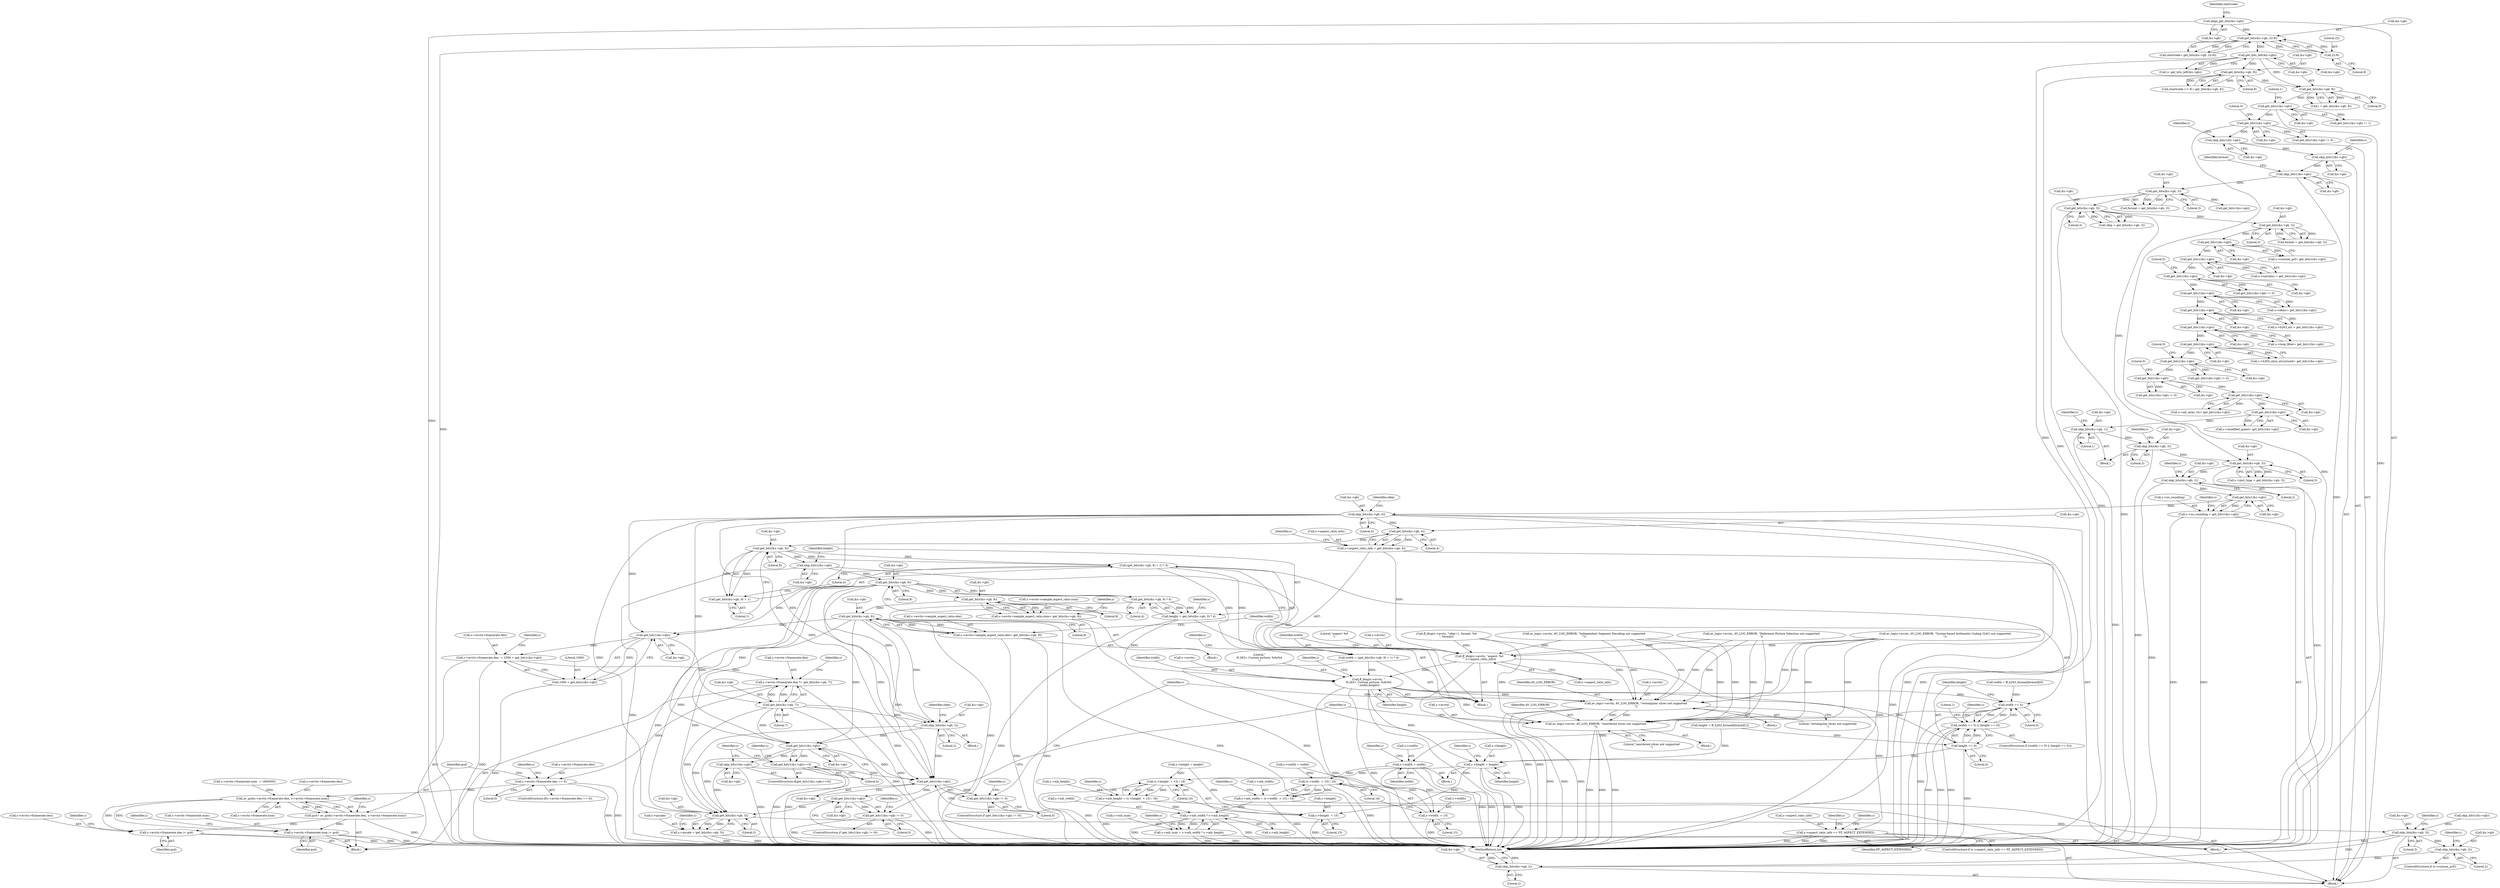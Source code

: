 digraph "0_libav_0a49a62f998747cfa564d98d36a459fe70d3299b@pointer" {
"1000703" [label="(Call,get_bits1(&s->gb))"];
"1000693" [label="(Call,skip_bits(&s->gb, 2))"];
"1000638" [label="(Call,get_bits(&s->gb, 3))"];
"1000612" [label="(Call,skip_bits(&s->gb, 3))"];
"1000606" [label="(Call,skip_bits(&s->gb, 1))"];
"1000592" [label="(Call,get_bits1(&s->gb))"];
"1000583" [label="(Call,get_bits1(&s->gb))"];
"1000566" [label="(Call,get_bits1(&s->gb))"];
"1000551" [label="(Call,get_bits1(&s->gb))"];
"1000544" [label="(Call,get_bits1(&s->gb))"];
"1000520" [label="(Call,get_bits1(&s->gb))"];
"1000511" [label="(Call,get_bits1(&s->gb))"];
"1000502" [label="(Call,get_bits1(&s->gb))"];
"1000485" [label="(Call,get_bits1(&s->gb))"];
"1000478" [label="(Call,get_bits1(&s->gb))"];
"1000469" [label="(Call,get_bits1(&s->gb))"];
"1000453" [label="(Call,get_bits(&s->gb, 3))"];
"1000440" [label="(Call,get_bits(&s->gb, 3))"];
"1000292" [label="(Call,get_bits(&s->gb, 3))"];
"1000285" [label="(Call,skip_bits1(&s->gb))"];
"1000280" [label="(Call,skip_bits1(&s->gb))"];
"1000275" [label="(Call,skip_bits1(&s->gb))"];
"1000259" [label="(Call,get_bits1(&s->gb))"];
"1000241" [label="(Call,get_bits1(&s->gb))"];
"1000207" [label="(Call,get_bits(&s->gb, 8))"];
"1000179" [label="(Call,get_bits(&s->gb, 8))"];
"1000160" [label="(Call,get_bits_left(&s->gb))"];
"1000149" [label="(Call,get_bits(&s->gb, 22-8))"];
"1000142" [label="(Call,align_get_bits(&s->gb))"];
"1000154" [label="(Call,22-8)"];
"1000699" [label="(Call,s->no_rounding = get_bits1(&s->gb))"];
"1000708" [label="(Call,skip_bits(&s->gb, 4))"];
"1000726" [label="(Call,get_bits(&s->gb, 4))"];
"1000722" [label="(Call,s->aspect_ratio_info = get_bits(&s->gb, 4))"];
"1000732" [label="(Call,ff_dlog(s->avctx, \"aspect: %d\n\", s->aspect_ratio_info))"];
"1000767" [label="(Call,ff_dlog(s->avctx, \"\nH.263+ Custom picture: %dx%d\n\",width,height))"];
"1000841" [label="(Call,width == 0)"];
"1000840" [label="(Call,(width == 0) || (height == 0))"];
"1000850" [label="(Call,s->width = width)"];
"1001041" [label="(Call,(s->width  + 15) / 16)"];
"1001037" [label="(Call,s->mb_width = (s->width  + 15) / 16)"];
"1001063" [label="(Call,s->mb_width * s->mb_height)"];
"1001059" [label="(Call,s->mb_num = s->mb_width * s->mb_height)"];
"1001042" [label="(Call,s->width  + 15)"];
"1000844" [label="(Call,height == 0)"];
"1000855" [label="(Call,s->height = height)"];
"1001052" [label="(Call,(s->height  + 15) / 16)"];
"1001048" [label="(Call,s->mb_height = (s->height  + 15) / 16)"];
"1001053" [label="(Call,s->height  + 15)"];
"1001006" [label="(Call,av_log(s->avctx, AV_LOG_ERROR, \"rectangular slices not supported\n\"))"];
"1001021" [label="(Call,av_log(s->avctx, AV_LOG_ERROR, \"unordered slices not supported\n\"))"];
"1000775" [label="(Call,s->aspect_ratio_info == FF_ASPECT_EXTENDED)"];
"1000744" [label="(Call,get_bits(&s->gb, 9))"];
"1000742" [label="(Call,(get_bits(&s->gb, 9) + 1) * 4)"];
"1000740" [label="(Call,width = (get_bits(&s->gb, 9) + 1) * 4)"];
"1000743" [label="(Call,get_bits(&s->gb, 9) + 1)"];
"1000752" [label="(Call,skip_bits1(&s->gb))"];
"1000760" [label="(Call,get_bits(&s->gb, 9))"];
"1000759" [label="(Call,get_bits(&s->gb, 9) * 4)"];
"1000757" [label="(Call,height = get_bits(&s->gb, 9) * 4)"];
"1000789" [label="(Call,get_bits(&s->gb, 8))"];
"1000781" [label="(Call,s->avctx->sample_aspect_ratio.num= get_bits(&s->gb, 8))"];
"1000803" [label="(Call,get_bits(&s->gb, 8))"];
"1000795" [label="(Call,s->avctx->sample_aspect_ratio.den= get_bits(&s->gb, 8))"];
"1000885" [label="(Call,get_bits1(&s->gb))"];
"1000875" [label="(Call,s->avctx->framerate.den  = 1000 + get_bits1(&s->gb))"];
"1000890" [label="(Call,s->avctx->framerate.den *= get_bits(&s->gb, 7))"];
"1000905" [label="(Call,s->avctx->framerate.den == 0)"];
"1000924" [label="(Call,av_gcd(s->avctx->framerate.den, s->avctx->framerate.num))"];
"1000922" [label="(Call,gcd= av_gcd(s->avctx->framerate.den, s->avctx->framerate.num))"];
"1000939" [label="(Call,s->avctx->framerate.den /= gcd)"];
"1000948" [label="(Call,s->avctx->framerate.num /= gcd)"];
"1000883" [label="(Call,1000 + get_bits1(&s->gb))"];
"1000898" [label="(Call,get_bits(&s->gb, 7))"];
"1000965" [label="(Call,skip_bits(&s->gb, 2))"];
"1000981" [label="(Call,get_bits1(&s->gb))"];
"1000980" [label="(Call,get_bits1(&s->gb)==0)"];
"1000987" [label="(Call,skip_bits1(&s->gb))"];
"1000999" [label="(Call,get_bits1(&s->gb))"];
"1000998" [label="(Call,get_bits1(&s->gb) != 0)"];
"1001014" [label="(Call,get_bits1(&s->gb))"];
"1001013" [label="(Call,get_bits1(&s->gb) != 0)"];
"1001031" [label="(Call,get_bits(&s->gb, 5))"];
"1001027" [label="(Call,s->qscale = get_bits(&s->gb, 5))"];
"1001070" [label="(Call,skip_bits(&s->gb, 3))"];
"1001080" [label="(Call,skip_bits(&s->gb, 2))"];
"1001086" [label="(Call,skip_bits(&s->gb, 2))"];
"1001041" [label="(Call,(s->width  + 15) / 16)"];
"1000731" [label="(Literal,4)"];
"1000700" [label="(Call,s->no_rounding)"];
"1000490" [label="(Literal,0)"];
"1001054" [label="(Call,s->height)"];
"1000795" [label="(Call,s->avctx->sample_aspect_ratio.den= get_bits(&s->gb, 8))"];
"1000160" [label="(Call,get_bits_left(&s->gb))"];
"1001076" [label="(ControlStructure,if (s->custom_pcf))"];
"1000588" [label="(Call,s->modified_quant= get_bits1(&s->gb))"];
"1000855" [label="(Call,s->height = height)"];
"1000638" [label="(Call,get_bits(&s->gb, 3))"];
"1000693" [label="(Call,skip_bits(&s->gb, 2))"];
"1000156" [label="(Literal,8)"];
"1000606" [label="(Call,skip_bits(&s->gb, 1))"];
"1000184" [label="(Literal,8)"];
"1000726" [label="(Call,get_bits(&s->gb, 4))"];
"1000550" [label="(Call,get_bits1(&s->gb) != 0)"];
"1001060" [label="(Call,s->mb_num)"];
"1000440" [label="(Call,get_bits(&s->gb, 3))"];
"1000799" [label="(Identifier,s)"];
"1000925" [label="(Call,s->avctx->framerate.den)"];
"1000634" [label="(Call,s->pict_type = get_bits(&s->gb, 3))"];
"1001053" [label="(Call,s->height  + 15)"];
"1000782" [label="(Call,s->avctx->sample_aspect_ratio.num)"];
"1001089" [label="(Identifier,s)"];
"1000765" [label="(Literal,9)"];
"1001081" [label="(Call,&s->gb)"];
"1000479" [label="(Call,&s->gb)"];
"1001057" [label="(Literal,15)"];
"1000551" [label="(Call,get_bits1(&s->gb))"];
"1000212" [label="(Literal,8)"];
"1000780" [label="(Block,)"];
"1000876" [label="(Call,s->avctx->framerate.den)"];
"1001005" [label="(Block,)"];
"1000932" [label="(Call,s->avctx->framerate.num)"];
"1001012" [label="(ControlStructure,if (get_bits1(&s->gb) != 0))"];
"1000566" [label="(Call,get_bits1(&s->gb))"];
"1000727" [label="(Call,&s->gb)"];
"1000431" [label="(Block,)"];
"1000242" [label="(Call,&s->gb)"];
"1000922" [label="(Call,gcd= av_gcd(s->avctx->framerate.den, s->avctx->framerate.num))"];
"1000884" [label="(Literal,1000)"];
"1000859" [label="(Identifier,height)"];
"1000990" [label="(Identifier,s)"];
"1000507" [label="(Call,s->h263_aic = get_bits1(&s->gb))"];
"1000844" [label="(Call,height == 0)"];
"1000909" [label="(Identifier,s)"];
"1000785" [label="(Identifier,s)"];
"1000260" [label="(Call,&s->gb)"];
"1000297" [label="(Literal,3)"];
"1000454" [label="(Call,&s->gb)"];
"1000742" [label="(Call,(get_bits(&s->gb, 9) + 1) * 4)"];
"1000864" [label="(Block,)"];
"1000904" [label="(ControlStructure,if(s->avctx->framerate.den == 0))"];
"1000723" [label="(Call,s->aspect_ratio_info)"];
"1000636" [label="(Identifier,s)"];
"1001046" [label="(Literal,15)"];
"1000862" [label="(Identifier,s)"];
"1000338" [label="(Call,get_bits1(&s->gb))"];
"1000794" [label="(Literal,8)"];
"1000611" [label="(Literal,1)"];
"1000949" [label="(Call,s->avctx->framerate.num)"];
"1000486" [label="(Call,&s->gb)"];
"1000947" [label="(Identifier,gcd)"];
"1000846" [label="(Literal,0)"];
"1001026" [label="(Literal,\"unordered slices not supported\n\")"];
"1000545" [label="(Call,&s->gb)"];
"1001028" [label="(Call,s->qscale)"];
"1000584" [label="(Call,&s->gb)"];
"1000999" [label="(Call,get_bits1(&s->gb))"];
"1000736" [label="(Literal,\"aspect: %d\n\")"];
"1001071" [label="(Call,&s->gb)"];
"1000154" [label="(Call,22-8)"];
"1000890" [label="(Call,s->avctx->framerate.den *= get_bits(&s->gb, 7))"];
"1000722" [label="(Call,s->aspect_ratio_info = get_bits(&s->gb, 4))"];
"1001007" [label="(Call,s->avctx)"];
"1000556" [label="(Literal,0)"];
"1000866" [label="(Call,s->avctx->framerate.num  = 1800000)"];
"1000852" [label="(Identifier,s)"];
"1001000" [label="(Call,&s->gb)"];
"1000997" [label="(ControlStructure,if (get_bits1(&s->gb) != 0))"];
"1000281" [label="(Call,&s->gb)"];
"1000573" [label="(Call,av_log(s->avctx, AV_LOG_ERROR, \"Independent Segment Decoding not supported\n\"))"];
"1000839" [label="(ControlStructure,if ((width == 0) || (height == 0)))"];
"1001067" [label="(Call,s->mb_height)"];
"1001011" [label="(Literal,\"rectangular slices not supported\n\")"];
"1000774" [label="(ControlStructure,if (s->aspect_ratio_info == FF_ASPECT_EXTENDED))"];
"1000743" [label="(Call,get_bits(&s->gb, 9) + 1)"];
"1000758" [label="(Identifier,height)"];
"1001037" [label="(Call,s->mb_width = (s->width  + 15) / 16)"];
"1000733" [label="(Call,s->avctx)"];
"1000790" [label="(Call,&s->gb)"];
"1000886" [label="(Call,&s->gb)"];
"1000970" [label="(Literal,2)"];
"1000288" [label="(Identifier,s)"];
"1000972" [label="(Identifier,ufep)"];
"1000744" [label="(Call,get_bits(&s->gb, 9))"];
"1000592" [label="(Call,get_bits1(&s->gb))"];
"1000258" [label="(Call,get_bits1(&s->gb) != 0)"];
"1000478" [label="(Call,get_bits1(&s->gb))"];
"1000716" [label="(Block,)"];
"1000147" [label="(Call,startcode= get_bits(&s->gb, 22-8))"];
"1000708" [label="(Call,skip_bits(&s->gb, 4))"];
"1001087" [label="(Call,&s->gb)"];
"1000516" [label="(Call,s->loop_filter= get_bits1(&s->gb))"];
"1000831" [label="(Call,height = ff_h263_format[format][1])"];
"1000450" [label="(Block,)"];
"1000903" [label="(Literal,7)"];
"1001019" [label="(Literal,0)"];
"1000643" [label="(Literal,3)"];
"1000751" [label="(Literal,4)"];
"1000241" [label="(Call,get_bits1(&s->gb))"];
"1000474" [label="(Call,s->umvplus = get_bits1(&s->gb))"];
"1000854" [label="(Identifier,width)"];
"1000552" [label="(Call,&s->gb)"];
"1000175" [label="(Call,(startcode << 8) | get_bits(&s->gb, 8))"];
"1000766" [label="(Literal,4)"];
"1000982" [label="(Call,&s->gb)"];
"1001031" [label="(Call,get_bits(&s->gb, 5))"];
"1000987" [label="(Call,skip_bits1(&s->gb))"];
"1001058" [label="(Literal,16)"];
"1000883" [label="(Call,1000 + get_bits1(&s->gb))"];
"1000981" [label="(Call,get_bits1(&s->gb))"];
"1001080" [label="(Call,skip_bits(&s->gb, 2))"];
"1000737" [label="(Call,s->aspect_ratio_info)"];
"1000292" [label="(Call,get_bits(&s->gb, 3))"];
"1000745" [label="(Call,&s->gb)"];
"1001020" [label="(Block,)"];
"1000845" [label="(Identifier,height)"];
"1000275" [label="(Call,skip_bits1(&s->gb))"];
"1000544" [label="(Call,get_bits1(&s->gb))"];
"1000713" [label="(Literal,4)"];
"1000775" [label="(Call,s->aspect_ratio_info == FF_ASPECT_EXTENDED)"];
"1000704" [label="(Call,&s->gb)"];
"1000773" [label="(Identifier,height)"];
"1000161" [label="(Call,&s->gb)"];
"1001049" [label="(Call,s->mb_height)"];
"1001059" [label="(Call,s->mb_num = s->mb_width * s->mb_height)"];
"1000485" [label="(Call,get_bits1(&s->gb))"];
"1000143" [label="(Call,&s->gb)"];
"1001017" [label="(Identifier,s)"];
"1000521" [label="(Call,&s->gb)"];
"1000286" [label="(Call,&s->gb)"];
"1000777" [label="(Identifier,s)"];
"1001027" [label="(Call,s->qscale = get_bits(&s->gb, 5))"];
"1000520" [label="(Call,get_bits1(&s->gb))"];
"1000966" [label="(Call,&s->gb)"];
"1000498" [label="(Call,s->obmc= get_bits1(&s->gb))"];
"1000639" [label="(Call,&s->gb)"];
"1000757" [label="(Call,height = get_bits(&s->gb, 9) * 4)"];
"1000613" [label="(Call,&s->gb)"];
"1000998" [label="(Call,get_bits1(&s->gb) != 0)"];
"1000511" [label="(Call,get_bits1(&s->gb))"];
"1000772" [label="(Identifier,width)"];
"1000470" [label="(Call,&s->gb)"];
"1001085" [label="(Literal,2)"];
"1000259" [label="(Call,get_bits1(&s->gb))"];
"1000240" [label="(Call,get_bits1(&s->gb) != 1)"];
"1001006" [label="(Call,av_log(s->avctx, AV_LOG_ERROR, \"rectangular slices not supported\n\"))"];
"1001043" [label="(Call,s->width)"];
"1000875" [label="(Call,s->avctx->framerate.den  = 1000 + get_bits1(&s->gb))"];
"1000768" [label="(Call,s->avctx)"];
"1000280" [label="(Call,skip_bits1(&s->gb))"];
"1000558" [label="(Call,av_log(s->avctx, AV_LOG_ERROR, \"Reference Picture Selection not supported\n\"))"];
"1000290" [label="(Call,format = get_bits(&s->gb, 3))"];
"1000502" [label="(Call,get_bits1(&s->gb))"];
"1001013" [label="(Call,get_bits1(&s->gb) != 0)"];
"1001078" [label="(Identifier,s)"];
"1000423" [label="(Call,s->height = height)"];
"1000906" [label="(Call,s->avctx->framerate.den)"];
"1001039" [label="(Identifier,s)"];
"1000740" [label="(Call,width = (get_bits(&s->gb, 9) + 1) * 4)"];
"1000849" [label="(Literal,1)"];
"1000150" [label="(Call,&s->gb)"];
"1000965" [label="(Call,skip_bits(&s->gb, 2))"];
"1000940" [label="(Call,s->avctx->framerate.den)"];
"1001014" [label="(Call,get_bits1(&s->gb))"];
"1001073" [label="(Identifier,s)"];
"1001091" [label="(Literal,2)"];
"1000458" [label="(Literal,3)"];
"1000283" [label="(Identifier,s)"];
"1000841" [label="(Call,width == 0)"];
"1000755" [label="(Identifier,s)"];
"1000980" [label="(Call,get_bits1(&s->gb)==0)"];
"1000979" [label="(ControlStructure,if(get_bits1(&s->gb)==0))"];
"1000850" [label="(Call,s->width = width)"];
"1000804" [label="(Call,&s->gb)"];
"1000952" [label="(Identifier,s)"];
"1000741" [label="(Identifier,width)"];
"1000905" [label="(Call,s->avctx->framerate.den == 0)"];
"1000451" [label="(Call,format = get_bits(&s->gb, 3))"];
"1000752" [label="(Call,skip_bits1(&s->gb))"];
"1000699" [label="(Call,s->no_rounding = get_bits1(&s->gb))"];
"1001048" [label="(Call,s->mb_height = (s->height  + 15) / 16)"];
"1000734" [label="(Identifier,s)"];
"1001038" [label="(Call,s->mb_width)"];
"1000779" [label="(Identifier,FF_ASPECT_EXTENDED)"];
"1000840" [label="(Call,(width == 0) || (height == 0))"];
"1000750" [label="(Literal,1)"];
"1000698" [label="(Literal,2)"];
"1001008" [label="(Identifier,s)"];
"1000808" [label="(Literal,8)"];
"1001025" [label="(Identifier,AV_LOG_ERROR)"];
"1000894" [label="(Identifier,s)"];
"1000492" [label="(Call,av_log(s->avctx, AV_LOG_ERROR, \"Syntax-based Arithmetic Coding (SAC) not supported\n\"))"];
"1000607" [label="(Call,&s->gb)"];
"1000898" [label="(Call,get_bits(&s->gb, 7))"];
"1000413" [label="(Call,skip_bits1(&s->gb))"];
"1000617" [label="(Literal,3)"];
"1000438" [label="(Call,ufep = get_bits(&s->gb, 3))"];
"1001036" [label="(Literal,5)"];
"1000512" [label="(Call,&s->gb)"];
"1001050" [label="(Identifier,s)"];
"1000948" [label="(Call,s->avctx->framerate.num /= gcd)"];
"1000899" [label="(Call,&s->gb)"];
"1000986" [label="(Literal,0)"];
"1000761" [label="(Call,&s->gb)"];
"1000579" [label="(Call,s->alt_inter_vlc= get_bits1(&s->gb))"];
"1000453" [label="(Call,get_bits(&s->gb, 3))"];
"1001023" [label="(Identifier,s)"];
"1000789" [label="(Call,get_bits(&s->gb, 8))"];
"1000583" [label="(Call,get_bits1(&s->gb))"];
"1000939" [label="(Call,s->avctx->framerate.den /= gcd)"];
"1000148" [label="(Identifier,startcode)"];
"1000469" [label="(Call,get_bits1(&s->gb))"];
"1000923" [label="(Identifier,gcd)"];
"1000856" [label="(Call,s->height)"];
"1000540" [label="(Call,s->h263_slice_structured= get_bits1(&s->gb))"];
"1000179" [label="(Call,get_bits(&s->gb, 8))"];
"1000769" [label="(Identifier,s)"];
"1000759" [label="(Call,get_bits(&s->gb, 9) * 4)"];
"1000593" [label="(Call,&s->gb)"];
"1000924" [label="(Call,av_gcd(s->avctx->framerate.den, s->avctx->framerate.num))"];
"1000612" [label="(Call,skip_bits(&s->gb, 3))"];
"1000703" [label="(Call,get_bits1(&s->gb))"];
"1000445" [label="(Literal,3)"];
"1000246" [label="(Literal,1)"];
"1000459" [label="(Call,ff_dlog(s->avctx, \"ufep=1, format: %d\n\", format))"];
"1001022" [label="(Call,s->avctx)"];
"1000142" [label="(Call,align_get_bits(&s->gb))"];
"1000205" [label="(Call,i = get_bits(&s->gb, 8))"];
"1000814" [label="(Identifier,s)"];
"1000285" [label="(Call,skip_bits1(&s->gb))"];
"1000916" [label="(Identifier,s)"];
"1000207" [label="(Call,get_bits(&s->gb, 8))"];
"1000943" [label="(Identifier,s)"];
"1000988" [label="(Call,&s->gb)"];
"1000885" [label="(Call,get_bits1(&s->gb))"];
"1001070" [label="(Call,skip_bits(&s->gb, 3))"];
"1000465" [label="(Call,s->custom_pcf= get_bits1(&s->gb))"];
"1001063" [label="(Call,s->mb_width * s->mb_height)"];
"1001064" [label="(Call,s->mb_width)"];
"1001047" [label="(Literal,16)"];
"1000760" [label="(Call,get_bits(&s->gb, 9))"];
"1000149" [label="(Call,get_bits(&s->gb, 22-8))"];
"1000291" [label="(Identifier,format)"];
"1001021" [label="(Call,av_log(s->avctx, AV_LOG_ERROR, \"unordered slices not supported\n\"))"];
"1000732" [label="(Call,ff_dlog(s->avctx, \"aspect: %d\n\", s->aspect_ratio_info))"];
"1001010" [label="(Identifier,AV_LOG_ERROR)"];
"1000567" [label="(Call,&s->gb)"];
"1000208" [label="(Call,&s->gb)"];
"1000796" [label="(Call,s->avctx->sample_aspect_ratio.den)"];
"1000913" [label="(Literal,0)"];
"1000803" [label="(Call,get_bits(&s->gb, 8))"];
"1000180" [label="(Call,&s->gb)"];
"1000276" [label="(Call,&s->gb)"];
"1000851" [label="(Call,s->width)"];
"1000753" [label="(Call,&s->gb)"];
"1001061" [label="(Identifier,s)"];
"1000964" [label="(Block,)"];
"1000571" [label="(Literal,0)"];
"1000441" [label="(Call,&s->gb)"];
"1000962" [label="(Identifier,s)"];
"1000264" [label="(Literal,0)"];
"1001042" [label="(Call,s->width  + 15)"];
"1001052" [label="(Call,(s->height  + 15) / 16)"];
"1001029" [label="(Identifier,s)"];
"1000891" [label="(Call,s->avctx->framerate.den)"];
"1000767" [label="(Call,ff_dlog(s->avctx, \"\nH.263+ Custom picture: %dx%d\n\",width,height))"];
"1000418" [label="(Call,s->width = width)"];
"1001092" [label="(MethodReturn,int)"];
"1000136" [label="(Block,)"];
"1000721" [label="(Block,)"];
"1000711" [label="(Identifier,s)"];
"1000565" [label="(Call,get_bits1(&s->gb) != 0)"];
"1000771" [label="(Literal,\"\nH.263+ Custom picture: %dx%d\n\")"];
"1000293" [label="(Call,&s->gb)"];
"1000503" [label="(Call,&s->gb)"];
"1000709" [label="(Call,&s->gb)"];
"1000484" [label="(Call,get_bits1(&s->gb) != 0)"];
"1001032" [label="(Call,&s->gb)"];
"1001075" [label="(Literal,3)"];
"1000694" [label="(Call,&s->gb)"];
"1000843" [label="(Literal,0)"];
"1000155" [label="(Literal,22)"];
"1000857" [label="(Identifier,s)"];
"1000158" [label="(Call,i= get_bits_left(&s->gb))"];
"1000749" [label="(Literal,9)"];
"1000824" [label="(Call,width = ff_h263_format[format][0])"];
"1000701" [label="(Identifier,s)"];
"1000615" [label="(Identifier,s)"];
"1000842" [label="(Identifier,width)"];
"1000994" [label="(Identifier,s)"];
"1000956" [label="(Identifier,gcd)"];
"1001086" [label="(Call,skip_bits(&s->gb, 2))"];
"1000715" [label="(Identifier,ufep)"];
"1000781" [label="(Call,s->avctx->sample_aspect_ratio.num= get_bits(&s->gb, 8))"];
"1001015" [label="(Call,&s->gb)"];
"1001004" [label="(Literal,0)"];
"1000776" [label="(Call,s->aspect_ratio_info)"];
"1000703" -> "1000699"  [label="AST: "];
"1000703" -> "1000704"  [label="CFG: "];
"1000704" -> "1000703"  [label="AST: "];
"1000699" -> "1000703"  [label="CFG: "];
"1000703" -> "1000699"  [label="DDG: "];
"1000693" -> "1000703"  [label="DDG: "];
"1000703" -> "1000708"  [label="DDG: "];
"1000693" -> "1000431"  [label="AST: "];
"1000693" -> "1000698"  [label="CFG: "];
"1000694" -> "1000693"  [label="AST: "];
"1000698" -> "1000693"  [label="AST: "];
"1000701" -> "1000693"  [label="CFG: "];
"1000693" -> "1001092"  [label="DDG: "];
"1000638" -> "1000693"  [label="DDG: "];
"1000638" -> "1000634"  [label="AST: "];
"1000638" -> "1000643"  [label="CFG: "];
"1000639" -> "1000638"  [label="AST: "];
"1000643" -> "1000638"  [label="AST: "];
"1000634" -> "1000638"  [label="CFG: "];
"1000638" -> "1001092"  [label="DDG: "];
"1000638" -> "1000634"  [label="DDG: "];
"1000638" -> "1000634"  [label="DDG: "];
"1000612" -> "1000638"  [label="DDG: "];
"1000440" -> "1000638"  [label="DDG: "];
"1000612" -> "1000450"  [label="AST: "];
"1000612" -> "1000617"  [label="CFG: "];
"1000613" -> "1000612"  [label="AST: "];
"1000617" -> "1000612"  [label="AST: "];
"1000636" -> "1000612"  [label="CFG: "];
"1000612" -> "1001092"  [label="DDG: "];
"1000606" -> "1000612"  [label="DDG: "];
"1000606" -> "1000450"  [label="AST: "];
"1000606" -> "1000611"  [label="CFG: "];
"1000607" -> "1000606"  [label="AST: "];
"1000611" -> "1000606"  [label="AST: "];
"1000615" -> "1000606"  [label="CFG: "];
"1000606" -> "1001092"  [label="DDG: "];
"1000592" -> "1000606"  [label="DDG: "];
"1000592" -> "1000588"  [label="AST: "];
"1000592" -> "1000593"  [label="CFG: "];
"1000593" -> "1000592"  [label="AST: "];
"1000588" -> "1000592"  [label="CFG: "];
"1000592" -> "1000588"  [label="DDG: "];
"1000583" -> "1000592"  [label="DDG: "];
"1000583" -> "1000579"  [label="AST: "];
"1000583" -> "1000584"  [label="CFG: "];
"1000584" -> "1000583"  [label="AST: "];
"1000579" -> "1000583"  [label="CFG: "];
"1000583" -> "1000579"  [label="DDG: "];
"1000566" -> "1000583"  [label="DDG: "];
"1000566" -> "1000565"  [label="AST: "];
"1000566" -> "1000567"  [label="CFG: "];
"1000567" -> "1000566"  [label="AST: "];
"1000571" -> "1000566"  [label="CFG: "];
"1000566" -> "1000565"  [label="DDG: "];
"1000551" -> "1000566"  [label="DDG: "];
"1000551" -> "1000550"  [label="AST: "];
"1000551" -> "1000552"  [label="CFG: "];
"1000552" -> "1000551"  [label="AST: "];
"1000556" -> "1000551"  [label="CFG: "];
"1000551" -> "1000550"  [label="DDG: "];
"1000544" -> "1000551"  [label="DDG: "];
"1000544" -> "1000540"  [label="AST: "];
"1000544" -> "1000545"  [label="CFG: "];
"1000545" -> "1000544"  [label="AST: "];
"1000540" -> "1000544"  [label="CFG: "];
"1000544" -> "1000540"  [label="DDG: "];
"1000520" -> "1000544"  [label="DDG: "];
"1000520" -> "1000516"  [label="AST: "];
"1000520" -> "1000521"  [label="CFG: "];
"1000521" -> "1000520"  [label="AST: "];
"1000516" -> "1000520"  [label="CFG: "];
"1000520" -> "1000516"  [label="DDG: "];
"1000511" -> "1000520"  [label="DDG: "];
"1000511" -> "1000507"  [label="AST: "];
"1000511" -> "1000512"  [label="CFG: "];
"1000512" -> "1000511"  [label="AST: "];
"1000507" -> "1000511"  [label="CFG: "];
"1000511" -> "1000507"  [label="DDG: "];
"1000502" -> "1000511"  [label="DDG: "];
"1000502" -> "1000498"  [label="AST: "];
"1000502" -> "1000503"  [label="CFG: "];
"1000503" -> "1000502"  [label="AST: "];
"1000498" -> "1000502"  [label="CFG: "];
"1000502" -> "1000498"  [label="DDG: "];
"1000485" -> "1000502"  [label="DDG: "];
"1000485" -> "1000484"  [label="AST: "];
"1000485" -> "1000486"  [label="CFG: "];
"1000486" -> "1000485"  [label="AST: "];
"1000490" -> "1000485"  [label="CFG: "];
"1000485" -> "1000484"  [label="DDG: "];
"1000478" -> "1000485"  [label="DDG: "];
"1000478" -> "1000474"  [label="AST: "];
"1000478" -> "1000479"  [label="CFG: "];
"1000479" -> "1000478"  [label="AST: "];
"1000474" -> "1000478"  [label="CFG: "];
"1000478" -> "1000474"  [label="DDG: "];
"1000469" -> "1000478"  [label="DDG: "];
"1000469" -> "1000465"  [label="AST: "];
"1000469" -> "1000470"  [label="CFG: "];
"1000470" -> "1000469"  [label="AST: "];
"1000465" -> "1000469"  [label="CFG: "];
"1000469" -> "1000465"  [label="DDG: "];
"1000453" -> "1000469"  [label="DDG: "];
"1000453" -> "1000451"  [label="AST: "];
"1000453" -> "1000458"  [label="CFG: "];
"1000454" -> "1000453"  [label="AST: "];
"1000458" -> "1000453"  [label="AST: "];
"1000451" -> "1000453"  [label="CFG: "];
"1000453" -> "1000451"  [label="DDG: "];
"1000453" -> "1000451"  [label="DDG: "];
"1000440" -> "1000453"  [label="DDG: "];
"1000440" -> "1000438"  [label="AST: "];
"1000440" -> "1000445"  [label="CFG: "];
"1000441" -> "1000440"  [label="AST: "];
"1000445" -> "1000440"  [label="AST: "];
"1000438" -> "1000440"  [label="CFG: "];
"1000440" -> "1001092"  [label="DDG: "];
"1000440" -> "1000438"  [label="DDG: "];
"1000440" -> "1000438"  [label="DDG: "];
"1000292" -> "1000440"  [label="DDG: "];
"1000292" -> "1000290"  [label="AST: "];
"1000292" -> "1000297"  [label="CFG: "];
"1000293" -> "1000292"  [label="AST: "];
"1000297" -> "1000292"  [label="AST: "];
"1000290" -> "1000292"  [label="CFG: "];
"1000292" -> "1001092"  [label="DDG: "];
"1000292" -> "1000290"  [label="DDG: "];
"1000292" -> "1000290"  [label="DDG: "];
"1000285" -> "1000292"  [label="DDG: "];
"1000292" -> "1000338"  [label="DDG: "];
"1000285" -> "1000136"  [label="AST: "];
"1000285" -> "1000286"  [label="CFG: "];
"1000286" -> "1000285"  [label="AST: "];
"1000291" -> "1000285"  [label="CFG: "];
"1000285" -> "1001092"  [label="DDG: "];
"1000280" -> "1000285"  [label="DDG: "];
"1000280" -> "1000136"  [label="AST: "];
"1000280" -> "1000281"  [label="CFG: "];
"1000281" -> "1000280"  [label="AST: "];
"1000288" -> "1000280"  [label="CFG: "];
"1000275" -> "1000280"  [label="DDG: "];
"1000275" -> "1000136"  [label="AST: "];
"1000275" -> "1000276"  [label="CFG: "];
"1000276" -> "1000275"  [label="AST: "];
"1000283" -> "1000275"  [label="CFG: "];
"1000259" -> "1000275"  [label="DDG: "];
"1000259" -> "1000258"  [label="AST: "];
"1000259" -> "1000260"  [label="CFG: "];
"1000260" -> "1000259"  [label="AST: "];
"1000264" -> "1000259"  [label="CFG: "];
"1000259" -> "1001092"  [label="DDG: "];
"1000259" -> "1000258"  [label="DDG: "];
"1000241" -> "1000259"  [label="DDG: "];
"1000241" -> "1000240"  [label="AST: "];
"1000241" -> "1000242"  [label="CFG: "];
"1000242" -> "1000241"  [label="AST: "];
"1000246" -> "1000241"  [label="CFG: "];
"1000241" -> "1001092"  [label="DDG: "];
"1000241" -> "1000240"  [label="DDG: "];
"1000207" -> "1000241"  [label="DDG: "];
"1000207" -> "1000205"  [label="AST: "];
"1000207" -> "1000212"  [label="CFG: "];
"1000208" -> "1000207"  [label="AST: "];
"1000212" -> "1000207"  [label="AST: "];
"1000205" -> "1000207"  [label="CFG: "];
"1000207" -> "1000205"  [label="DDG: "];
"1000207" -> "1000205"  [label="DDG: "];
"1000179" -> "1000207"  [label="DDG: "];
"1000160" -> "1000207"  [label="DDG: "];
"1000179" -> "1000175"  [label="AST: "];
"1000179" -> "1000184"  [label="CFG: "];
"1000180" -> "1000179"  [label="AST: "];
"1000184" -> "1000179"  [label="AST: "];
"1000175" -> "1000179"  [label="CFG: "];
"1000179" -> "1001092"  [label="DDG: "];
"1000179" -> "1000175"  [label="DDG: "];
"1000179" -> "1000175"  [label="DDG: "];
"1000160" -> "1000179"  [label="DDG: "];
"1000160" -> "1000158"  [label="AST: "];
"1000160" -> "1000161"  [label="CFG: "];
"1000161" -> "1000160"  [label="AST: "];
"1000158" -> "1000160"  [label="CFG: "];
"1000160" -> "1001092"  [label="DDG: "];
"1000160" -> "1000158"  [label="DDG: "];
"1000149" -> "1000160"  [label="DDG: "];
"1000149" -> "1000147"  [label="AST: "];
"1000149" -> "1000154"  [label="CFG: "];
"1000150" -> "1000149"  [label="AST: "];
"1000154" -> "1000149"  [label="AST: "];
"1000147" -> "1000149"  [label="CFG: "];
"1000149" -> "1001092"  [label="DDG: "];
"1000149" -> "1000147"  [label="DDG: "];
"1000149" -> "1000147"  [label="DDG: "];
"1000142" -> "1000149"  [label="DDG: "];
"1000154" -> "1000149"  [label="DDG: "];
"1000154" -> "1000149"  [label="DDG: "];
"1000142" -> "1000136"  [label="AST: "];
"1000142" -> "1000143"  [label="CFG: "];
"1000143" -> "1000142"  [label="AST: "];
"1000148" -> "1000142"  [label="CFG: "];
"1000142" -> "1001092"  [label="DDG: "];
"1000154" -> "1000156"  [label="CFG: "];
"1000155" -> "1000154"  [label="AST: "];
"1000156" -> "1000154"  [label="AST: "];
"1000699" -> "1000431"  [label="AST: "];
"1000700" -> "1000699"  [label="AST: "];
"1000711" -> "1000699"  [label="CFG: "];
"1000699" -> "1001092"  [label="DDG: "];
"1000699" -> "1001092"  [label="DDG: "];
"1000708" -> "1000431"  [label="AST: "];
"1000708" -> "1000713"  [label="CFG: "];
"1000709" -> "1000708"  [label="AST: "];
"1000713" -> "1000708"  [label="AST: "];
"1000715" -> "1000708"  [label="CFG: "];
"1000708" -> "1001092"  [label="DDG: "];
"1000708" -> "1001092"  [label="DDG: "];
"1000708" -> "1000726"  [label="DDG: "];
"1000708" -> "1000885"  [label="DDG: "];
"1000708" -> "1000965"  [label="DDG: "];
"1000708" -> "1000981"  [label="DDG: "];
"1000708" -> "1000999"  [label="DDG: "];
"1000708" -> "1001031"  [label="DDG: "];
"1000726" -> "1000722"  [label="AST: "];
"1000726" -> "1000731"  [label="CFG: "];
"1000727" -> "1000726"  [label="AST: "];
"1000731" -> "1000726"  [label="AST: "];
"1000722" -> "1000726"  [label="CFG: "];
"1000726" -> "1000722"  [label="DDG: "];
"1000726" -> "1000722"  [label="DDG: "];
"1000726" -> "1000744"  [label="DDG: "];
"1000722" -> "1000721"  [label="AST: "];
"1000723" -> "1000722"  [label="AST: "];
"1000734" -> "1000722"  [label="CFG: "];
"1000722" -> "1001092"  [label="DDG: "];
"1000722" -> "1000732"  [label="DDG: "];
"1000732" -> "1000721"  [label="AST: "];
"1000732" -> "1000737"  [label="CFG: "];
"1000733" -> "1000732"  [label="AST: "];
"1000736" -> "1000732"  [label="AST: "];
"1000737" -> "1000732"  [label="AST: "];
"1000741" -> "1000732"  [label="CFG: "];
"1000732" -> "1001092"  [label="DDG: "];
"1000459" -> "1000732"  [label="DDG: "];
"1000492" -> "1000732"  [label="DDG: "];
"1000573" -> "1000732"  [label="DDG: "];
"1000558" -> "1000732"  [label="DDG: "];
"1000732" -> "1000767"  [label="DDG: "];
"1000732" -> "1000775"  [label="DDG: "];
"1000767" -> "1000721"  [label="AST: "];
"1000767" -> "1000773"  [label="CFG: "];
"1000768" -> "1000767"  [label="AST: "];
"1000771" -> "1000767"  [label="AST: "];
"1000772" -> "1000767"  [label="AST: "];
"1000773" -> "1000767"  [label="AST: "];
"1000777" -> "1000767"  [label="CFG: "];
"1000767" -> "1001092"  [label="DDG: "];
"1000767" -> "1001092"  [label="DDG: "];
"1000767" -> "1001092"  [label="DDG: "];
"1000740" -> "1000767"  [label="DDG: "];
"1000757" -> "1000767"  [label="DDG: "];
"1000767" -> "1000841"  [label="DDG: "];
"1000767" -> "1000844"  [label="DDG: "];
"1000767" -> "1000855"  [label="DDG: "];
"1000767" -> "1001006"  [label="DDG: "];
"1000767" -> "1001021"  [label="DDG: "];
"1000841" -> "1000840"  [label="AST: "];
"1000841" -> "1000843"  [label="CFG: "];
"1000842" -> "1000841"  [label="AST: "];
"1000843" -> "1000841"  [label="AST: "];
"1000845" -> "1000841"  [label="CFG: "];
"1000840" -> "1000841"  [label="CFG: "];
"1000841" -> "1001092"  [label="DDG: "];
"1000841" -> "1000840"  [label="DDG: "];
"1000841" -> "1000840"  [label="DDG: "];
"1000824" -> "1000841"  [label="DDG: "];
"1000841" -> "1000850"  [label="DDG: "];
"1000840" -> "1000839"  [label="AST: "];
"1000840" -> "1000844"  [label="CFG: "];
"1000844" -> "1000840"  [label="AST: "];
"1000849" -> "1000840"  [label="CFG: "];
"1000852" -> "1000840"  [label="CFG: "];
"1000840" -> "1001092"  [label="DDG: "];
"1000840" -> "1001092"  [label="DDG: "];
"1000840" -> "1001092"  [label="DDG: "];
"1000844" -> "1000840"  [label="DDG: "];
"1000844" -> "1000840"  [label="DDG: "];
"1000850" -> "1000716"  [label="AST: "];
"1000850" -> "1000854"  [label="CFG: "];
"1000851" -> "1000850"  [label="AST: "];
"1000854" -> "1000850"  [label="AST: "];
"1000857" -> "1000850"  [label="CFG: "];
"1000850" -> "1001092"  [label="DDG: "];
"1000850" -> "1001092"  [label="DDG: "];
"1000850" -> "1001041"  [label="DDG: "];
"1000850" -> "1001042"  [label="DDG: "];
"1001041" -> "1001037"  [label="AST: "];
"1001041" -> "1001047"  [label="CFG: "];
"1001042" -> "1001041"  [label="AST: "];
"1001047" -> "1001041"  [label="AST: "];
"1001037" -> "1001041"  [label="CFG: "];
"1001041" -> "1001092"  [label="DDG: "];
"1001041" -> "1001037"  [label="DDG: "];
"1001041" -> "1001037"  [label="DDG: "];
"1000418" -> "1001041"  [label="DDG: "];
"1001037" -> "1000136"  [label="AST: "];
"1001038" -> "1001037"  [label="AST: "];
"1001050" -> "1001037"  [label="CFG: "];
"1001037" -> "1001092"  [label="DDG: "];
"1001037" -> "1001063"  [label="DDG: "];
"1001063" -> "1001059"  [label="AST: "];
"1001063" -> "1001067"  [label="CFG: "];
"1001064" -> "1001063"  [label="AST: "];
"1001067" -> "1001063"  [label="AST: "];
"1001059" -> "1001063"  [label="CFG: "];
"1001063" -> "1001092"  [label="DDG: "];
"1001063" -> "1001092"  [label="DDG: "];
"1001063" -> "1001059"  [label="DDG: "];
"1001063" -> "1001059"  [label="DDG: "];
"1001048" -> "1001063"  [label="DDG: "];
"1001059" -> "1000136"  [label="AST: "];
"1001060" -> "1001059"  [label="AST: "];
"1001073" -> "1001059"  [label="CFG: "];
"1001059" -> "1001092"  [label="DDG: "];
"1001059" -> "1001092"  [label="DDG: "];
"1001042" -> "1001046"  [label="CFG: "];
"1001043" -> "1001042"  [label="AST: "];
"1001046" -> "1001042"  [label="AST: "];
"1001047" -> "1001042"  [label="CFG: "];
"1001042" -> "1001092"  [label="DDG: "];
"1000418" -> "1001042"  [label="DDG: "];
"1000844" -> "1000846"  [label="CFG: "];
"1000845" -> "1000844"  [label="AST: "];
"1000846" -> "1000844"  [label="AST: "];
"1000844" -> "1001092"  [label="DDG: "];
"1000831" -> "1000844"  [label="DDG: "];
"1000844" -> "1000855"  [label="DDG: "];
"1000855" -> "1000716"  [label="AST: "];
"1000855" -> "1000859"  [label="CFG: "];
"1000856" -> "1000855"  [label="AST: "];
"1000859" -> "1000855"  [label="AST: "];
"1000862" -> "1000855"  [label="CFG: "];
"1000855" -> "1001092"  [label="DDG: "];
"1000855" -> "1001092"  [label="DDG: "];
"1000831" -> "1000855"  [label="DDG: "];
"1000855" -> "1001052"  [label="DDG: "];
"1000855" -> "1001053"  [label="DDG: "];
"1001052" -> "1001048"  [label="AST: "];
"1001052" -> "1001058"  [label="CFG: "];
"1001053" -> "1001052"  [label="AST: "];
"1001058" -> "1001052"  [label="AST: "];
"1001048" -> "1001052"  [label="CFG: "];
"1001052" -> "1001092"  [label="DDG: "];
"1001052" -> "1001048"  [label="DDG: "];
"1001052" -> "1001048"  [label="DDG: "];
"1000423" -> "1001052"  [label="DDG: "];
"1001048" -> "1000136"  [label="AST: "];
"1001049" -> "1001048"  [label="AST: "];
"1001061" -> "1001048"  [label="CFG: "];
"1001048" -> "1001092"  [label="DDG: "];
"1001053" -> "1001057"  [label="CFG: "];
"1001054" -> "1001053"  [label="AST: "];
"1001057" -> "1001053"  [label="AST: "];
"1001058" -> "1001053"  [label="CFG: "];
"1001053" -> "1001092"  [label="DDG: "];
"1000423" -> "1001053"  [label="DDG: "];
"1001006" -> "1001005"  [label="AST: "];
"1001006" -> "1001011"  [label="CFG: "];
"1001007" -> "1001006"  [label="AST: "];
"1001010" -> "1001006"  [label="AST: "];
"1001011" -> "1001006"  [label="AST: "];
"1001017" -> "1001006"  [label="CFG: "];
"1001006" -> "1001092"  [label="DDG: "];
"1001006" -> "1001092"  [label="DDG: "];
"1001006" -> "1001092"  [label="DDG: "];
"1000459" -> "1001006"  [label="DDG: "];
"1000492" -> "1001006"  [label="DDG: "];
"1000492" -> "1001006"  [label="DDG: "];
"1000573" -> "1001006"  [label="DDG: "];
"1000573" -> "1001006"  [label="DDG: "];
"1000558" -> "1001006"  [label="DDG: "];
"1000558" -> "1001006"  [label="DDG: "];
"1001006" -> "1001021"  [label="DDG: "];
"1001006" -> "1001021"  [label="DDG: "];
"1001021" -> "1001020"  [label="AST: "];
"1001021" -> "1001026"  [label="CFG: "];
"1001022" -> "1001021"  [label="AST: "];
"1001025" -> "1001021"  [label="AST: "];
"1001026" -> "1001021"  [label="AST: "];
"1001029" -> "1001021"  [label="CFG: "];
"1001021" -> "1001092"  [label="DDG: "];
"1001021" -> "1001092"  [label="DDG: "];
"1001021" -> "1001092"  [label="DDG: "];
"1000459" -> "1001021"  [label="DDG: "];
"1000492" -> "1001021"  [label="DDG: "];
"1000492" -> "1001021"  [label="DDG: "];
"1000573" -> "1001021"  [label="DDG: "];
"1000573" -> "1001021"  [label="DDG: "];
"1000558" -> "1001021"  [label="DDG: "];
"1000558" -> "1001021"  [label="DDG: "];
"1000775" -> "1000774"  [label="AST: "];
"1000775" -> "1000779"  [label="CFG: "];
"1000776" -> "1000775"  [label="AST: "];
"1000779" -> "1000775"  [label="AST: "];
"1000785" -> "1000775"  [label="CFG: "];
"1000814" -> "1000775"  [label="CFG: "];
"1000775" -> "1001092"  [label="DDG: "];
"1000775" -> "1001092"  [label="DDG: "];
"1000775" -> "1001092"  [label="DDG: "];
"1000744" -> "1000743"  [label="AST: "];
"1000744" -> "1000749"  [label="CFG: "];
"1000745" -> "1000744"  [label="AST: "];
"1000749" -> "1000744"  [label="AST: "];
"1000750" -> "1000744"  [label="CFG: "];
"1000744" -> "1000742"  [label="DDG: "];
"1000744" -> "1000742"  [label="DDG: "];
"1000744" -> "1000743"  [label="DDG: "];
"1000744" -> "1000743"  [label="DDG: "];
"1000744" -> "1000752"  [label="DDG: "];
"1000742" -> "1000740"  [label="AST: "];
"1000742" -> "1000751"  [label="CFG: "];
"1000743" -> "1000742"  [label="AST: "];
"1000751" -> "1000742"  [label="AST: "];
"1000740" -> "1000742"  [label="CFG: "];
"1000742" -> "1001092"  [label="DDG: "];
"1000742" -> "1000740"  [label="DDG: "];
"1000742" -> "1000740"  [label="DDG: "];
"1000740" -> "1000721"  [label="AST: "];
"1000741" -> "1000740"  [label="AST: "];
"1000755" -> "1000740"  [label="CFG: "];
"1000740" -> "1001092"  [label="DDG: "];
"1000743" -> "1000750"  [label="CFG: "];
"1000750" -> "1000743"  [label="AST: "];
"1000751" -> "1000743"  [label="CFG: "];
"1000752" -> "1000721"  [label="AST: "];
"1000752" -> "1000753"  [label="CFG: "];
"1000753" -> "1000752"  [label="AST: "];
"1000758" -> "1000752"  [label="CFG: "];
"1000752" -> "1001092"  [label="DDG: "];
"1000752" -> "1000760"  [label="DDG: "];
"1000760" -> "1000759"  [label="AST: "];
"1000760" -> "1000765"  [label="CFG: "];
"1000761" -> "1000760"  [label="AST: "];
"1000765" -> "1000760"  [label="AST: "];
"1000766" -> "1000760"  [label="CFG: "];
"1000760" -> "1001092"  [label="DDG: "];
"1000760" -> "1000759"  [label="DDG: "];
"1000760" -> "1000759"  [label="DDG: "];
"1000760" -> "1000789"  [label="DDG: "];
"1000760" -> "1000885"  [label="DDG: "];
"1000760" -> "1000965"  [label="DDG: "];
"1000760" -> "1000981"  [label="DDG: "];
"1000760" -> "1000999"  [label="DDG: "];
"1000760" -> "1001031"  [label="DDG: "];
"1000759" -> "1000757"  [label="AST: "];
"1000759" -> "1000766"  [label="CFG: "];
"1000766" -> "1000759"  [label="AST: "];
"1000757" -> "1000759"  [label="CFG: "];
"1000759" -> "1001092"  [label="DDG: "];
"1000759" -> "1000757"  [label="DDG: "];
"1000759" -> "1000757"  [label="DDG: "];
"1000757" -> "1000721"  [label="AST: "];
"1000758" -> "1000757"  [label="AST: "];
"1000769" -> "1000757"  [label="CFG: "];
"1000757" -> "1001092"  [label="DDG: "];
"1000789" -> "1000781"  [label="AST: "];
"1000789" -> "1000794"  [label="CFG: "];
"1000790" -> "1000789"  [label="AST: "];
"1000794" -> "1000789"  [label="AST: "];
"1000781" -> "1000789"  [label="CFG: "];
"1000789" -> "1000781"  [label="DDG: "];
"1000789" -> "1000781"  [label="DDG: "];
"1000789" -> "1000803"  [label="DDG: "];
"1000781" -> "1000780"  [label="AST: "];
"1000782" -> "1000781"  [label="AST: "];
"1000799" -> "1000781"  [label="CFG: "];
"1000781" -> "1001092"  [label="DDG: "];
"1000803" -> "1000795"  [label="AST: "];
"1000803" -> "1000808"  [label="CFG: "];
"1000804" -> "1000803"  [label="AST: "];
"1000808" -> "1000803"  [label="AST: "];
"1000795" -> "1000803"  [label="CFG: "];
"1000803" -> "1001092"  [label="DDG: "];
"1000803" -> "1000795"  [label="DDG: "];
"1000803" -> "1000795"  [label="DDG: "];
"1000803" -> "1000885"  [label="DDG: "];
"1000803" -> "1000965"  [label="DDG: "];
"1000803" -> "1000981"  [label="DDG: "];
"1000803" -> "1000999"  [label="DDG: "];
"1000803" -> "1001031"  [label="DDG: "];
"1000795" -> "1000780"  [label="AST: "];
"1000796" -> "1000795"  [label="AST: "];
"1000842" -> "1000795"  [label="CFG: "];
"1000795" -> "1001092"  [label="DDG: "];
"1000795" -> "1001092"  [label="DDG: "];
"1000885" -> "1000883"  [label="AST: "];
"1000885" -> "1000886"  [label="CFG: "];
"1000886" -> "1000885"  [label="AST: "];
"1000883" -> "1000885"  [label="CFG: "];
"1000885" -> "1000875"  [label="DDG: "];
"1000885" -> "1000883"  [label="DDG: "];
"1000885" -> "1000898"  [label="DDG: "];
"1000875" -> "1000864"  [label="AST: "];
"1000875" -> "1000883"  [label="CFG: "];
"1000876" -> "1000875"  [label="AST: "];
"1000883" -> "1000875"  [label="AST: "];
"1000894" -> "1000875"  [label="CFG: "];
"1000875" -> "1001092"  [label="DDG: "];
"1000875" -> "1000890"  [label="DDG: "];
"1000890" -> "1000864"  [label="AST: "];
"1000890" -> "1000898"  [label="CFG: "];
"1000891" -> "1000890"  [label="AST: "];
"1000898" -> "1000890"  [label="AST: "];
"1000909" -> "1000890"  [label="CFG: "];
"1000890" -> "1001092"  [label="DDG: "];
"1000898" -> "1000890"  [label="DDG: "];
"1000898" -> "1000890"  [label="DDG: "];
"1000890" -> "1000905"  [label="DDG: "];
"1000905" -> "1000904"  [label="AST: "];
"1000905" -> "1000913"  [label="CFG: "];
"1000906" -> "1000905"  [label="AST: "];
"1000913" -> "1000905"  [label="AST: "];
"1000916" -> "1000905"  [label="CFG: "];
"1000923" -> "1000905"  [label="CFG: "];
"1000905" -> "1001092"  [label="DDG: "];
"1000905" -> "1001092"  [label="DDG: "];
"1000905" -> "1000924"  [label="DDG: "];
"1000924" -> "1000922"  [label="AST: "];
"1000924" -> "1000932"  [label="CFG: "];
"1000925" -> "1000924"  [label="AST: "];
"1000932" -> "1000924"  [label="AST: "];
"1000922" -> "1000924"  [label="CFG: "];
"1000924" -> "1000922"  [label="DDG: "];
"1000924" -> "1000922"  [label="DDG: "];
"1000866" -> "1000924"  [label="DDG: "];
"1000924" -> "1000939"  [label="DDG: "];
"1000924" -> "1000948"  [label="DDG: "];
"1000922" -> "1000864"  [label="AST: "];
"1000923" -> "1000922"  [label="AST: "];
"1000943" -> "1000922"  [label="CFG: "];
"1000922" -> "1001092"  [label="DDG: "];
"1000922" -> "1000939"  [label="DDG: "];
"1000922" -> "1000948"  [label="DDG: "];
"1000939" -> "1000864"  [label="AST: "];
"1000939" -> "1000947"  [label="CFG: "];
"1000940" -> "1000939"  [label="AST: "];
"1000947" -> "1000939"  [label="AST: "];
"1000952" -> "1000939"  [label="CFG: "];
"1000939" -> "1001092"  [label="DDG: "];
"1000948" -> "1000864"  [label="AST: "];
"1000948" -> "1000956"  [label="CFG: "];
"1000949" -> "1000948"  [label="AST: "];
"1000956" -> "1000948"  [label="AST: "];
"1000962" -> "1000948"  [label="CFG: "];
"1000948" -> "1001092"  [label="DDG: "];
"1000948" -> "1001092"  [label="DDG: "];
"1000884" -> "1000883"  [label="AST: "];
"1000883" -> "1001092"  [label="DDG: "];
"1000898" -> "1000903"  [label="CFG: "];
"1000899" -> "1000898"  [label="AST: "];
"1000903" -> "1000898"  [label="AST: "];
"1000898" -> "1001092"  [label="DDG: "];
"1000898" -> "1000965"  [label="DDG: "];
"1000898" -> "1000981"  [label="DDG: "];
"1000898" -> "1000999"  [label="DDG: "];
"1000898" -> "1001031"  [label="DDG: "];
"1000965" -> "1000964"  [label="AST: "];
"1000965" -> "1000970"  [label="CFG: "];
"1000966" -> "1000965"  [label="AST: "];
"1000970" -> "1000965"  [label="AST: "];
"1000972" -> "1000965"  [label="CFG: "];
"1000965" -> "1000981"  [label="DDG: "];
"1000965" -> "1000999"  [label="DDG: "];
"1000965" -> "1001031"  [label="DDG: "];
"1000981" -> "1000980"  [label="AST: "];
"1000981" -> "1000982"  [label="CFG: "];
"1000982" -> "1000981"  [label="AST: "];
"1000986" -> "1000981"  [label="CFG: "];
"1000981" -> "1000980"  [label="DDG: "];
"1000981" -> "1000987"  [label="DDG: "];
"1000981" -> "1000999"  [label="DDG: "];
"1000981" -> "1001031"  [label="DDG: "];
"1000980" -> "1000979"  [label="AST: "];
"1000980" -> "1000986"  [label="CFG: "];
"1000986" -> "1000980"  [label="AST: "];
"1000990" -> "1000980"  [label="CFG: "];
"1000994" -> "1000980"  [label="CFG: "];
"1000980" -> "1001092"  [label="DDG: "];
"1000980" -> "1001092"  [label="DDG: "];
"1000987" -> "1000979"  [label="AST: "];
"1000987" -> "1000988"  [label="CFG: "];
"1000988" -> "1000987"  [label="AST: "];
"1000994" -> "1000987"  [label="CFG: "];
"1000987" -> "1001092"  [label="DDG: "];
"1000987" -> "1000999"  [label="DDG: "];
"1000987" -> "1001031"  [label="DDG: "];
"1000999" -> "1000998"  [label="AST: "];
"1000999" -> "1001000"  [label="CFG: "];
"1001000" -> "1000999"  [label="AST: "];
"1001004" -> "1000999"  [label="CFG: "];
"1000999" -> "1000998"  [label="DDG: "];
"1000999" -> "1001014"  [label="DDG: "];
"1000998" -> "1000997"  [label="AST: "];
"1000998" -> "1001004"  [label="CFG: "];
"1001004" -> "1000998"  [label="AST: "];
"1001008" -> "1000998"  [label="CFG: "];
"1001017" -> "1000998"  [label="CFG: "];
"1001014" -> "1001013"  [label="AST: "];
"1001014" -> "1001015"  [label="CFG: "];
"1001015" -> "1001014"  [label="AST: "];
"1001019" -> "1001014"  [label="CFG: "];
"1001014" -> "1001013"  [label="DDG: "];
"1001014" -> "1001031"  [label="DDG: "];
"1001013" -> "1001012"  [label="AST: "];
"1001013" -> "1001019"  [label="CFG: "];
"1001019" -> "1001013"  [label="AST: "];
"1001023" -> "1001013"  [label="CFG: "];
"1001029" -> "1001013"  [label="CFG: "];
"1001013" -> "1001092"  [label="DDG: "];
"1001013" -> "1001092"  [label="DDG: "];
"1001031" -> "1001027"  [label="AST: "];
"1001031" -> "1001036"  [label="CFG: "];
"1001032" -> "1001031"  [label="AST: "];
"1001036" -> "1001031"  [label="AST: "];
"1001027" -> "1001031"  [label="CFG: "];
"1001031" -> "1001027"  [label="DDG: "];
"1001031" -> "1001027"  [label="DDG: "];
"1001031" -> "1001070"  [label="DDG: "];
"1001027" -> "1000431"  [label="AST: "];
"1001028" -> "1001027"  [label="AST: "];
"1001039" -> "1001027"  [label="CFG: "];
"1001027" -> "1001092"  [label="DDG: "];
"1001027" -> "1001092"  [label="DDG: "];
"1001070" -> "1000136"  [label="AST: "];
"1001070" -> "1001075"  [label="CFG: "];
"1001071" -> "1001070"  [label="AST: "];
"1001075" -> "1001070"  [label="AST: "];
"1001078" -> "1001070"  [label="CFG: "];
"1001070" -> "1001092"  [label="DDG: "];
"1000413" -> "1001070"  [label="DDG: "];
"1001070" -> "1001080"  [label="DDG: "];
"1001070" -> "1001086"  [label="DDG: "];
"1001080" -> "1001076"  [label="AST: "];
"1001080" -> "1001085"  [label="CFG: "];
"1001081" -> "1001080"  [label="AST: "];
"1001085" -> "1001080"  [label="AST: "];
"1001089" -> "1001080"  [label="CFG: "];
"1001080" -> "1001086"  [label="DDG: "];
"1001086" -> "1000136"  [label="AST: "];
"1001086" -> "1001091"  [label="CFG: "];
"1001087" -> "1001086"  [label="AST: "];
"1001091" -> "1001086"  [label="AST: "];
"1001092" -> "1001086"  [label="CFG: "];
"1001086" -> "1001092"  [label="DDG: "];
"1001086" -> "1001092"  [label="DDG: "];
}
